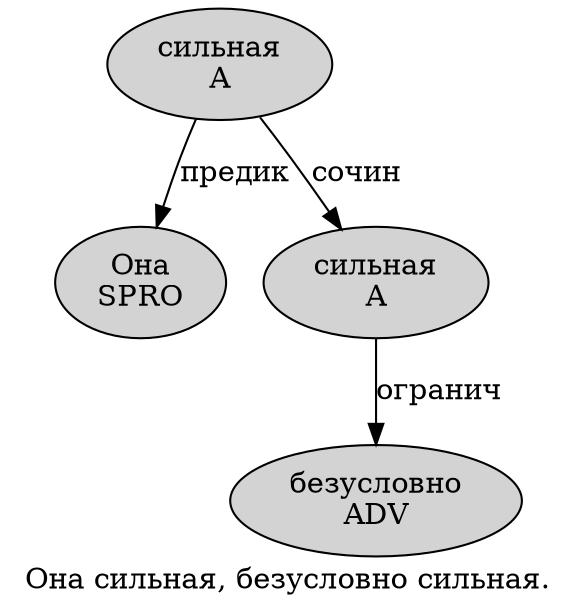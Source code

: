 digraph SENTENCE_971 {
	graph [label="Она сильная, безусловно сильная."]
	node [style=filled]
		0 [label="Она
SPRO" color="" fillcolor=lightgray penwidth=1 shape=ellipse]
		1 [label="сильная
A" color="" fillcolor=lightgray penwidth=1 shape=ellipse]
		3 [label="безусловно
ADV" color="" fillcolor=lightgray penwidth=1 shape=ellipse]
		4 [label="сильная
A" color="" fillcolor=lightgray penwidth=1 shape=ellipse]
			4 -> 3 [label="огранич"]
			1 -> 0 [label="предик"]
			1 -> 4 [label="сочин"]
}
